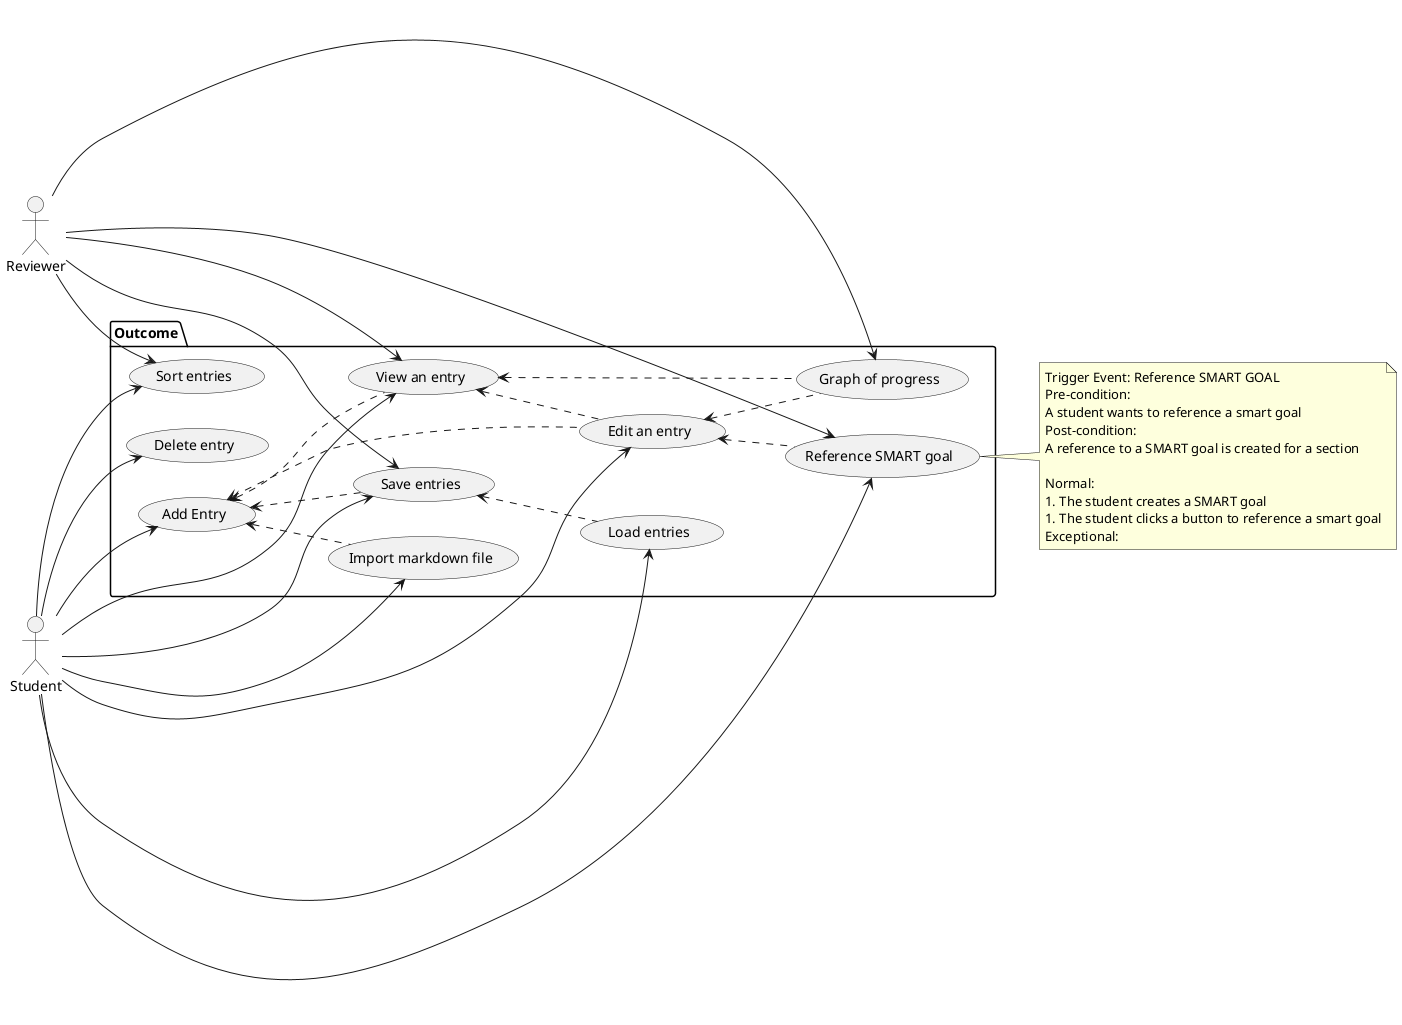 @startuml
left to right direction

:Reviewer:
:Student:

package Outcome {
	usecase "Add Entry" as FR01
	usecase "Delete entry" as FR02
	usecase "View an entry" as FR03
	usecase "Sort entries" as FR04
	usecase "Edit an entry" as FR05
	usecase "Save entries" as FR06
	usecase "Graph of progress" as FR07
	usecase "Import markdown file" as FR08
	usecase "Reference SMART goal" as FR09
	usecase "Load entries" as FR10
}

Reviewer --> FR03
Reviewer --> FR04
Reviewer --> FR06
Reviewer --> FR07
Reviewer --> FR09
Student --> FR01
Student --> FR02
Student --> FR03
Student --> FR04
Student --> FR05
Student --> FR06
Student --> FR08
Student --> FR09
Student --> FR10

FR03 -u.> FR01
FR05 -u.> FR01
FR05 -u.> FR03
FR06 -u.> FR01
FR07 -u.> FR03
FR07 -u.> FR05
FR08 -u.> FR01
FR09 -u.> FR05
FR10 -u.> FR06

note right of FR09
	Trigger Event: Reference SMART GOAL
	Pre-condition:
	A student wants to reference a smart goal
	Post-condition:
	A reference to a SMART goal is created for a section

	Normal:
	1. The student creates a SMART goal
	1. The student clicks a button to reference a smart goal
	Exceptional:
end note

@enduml
